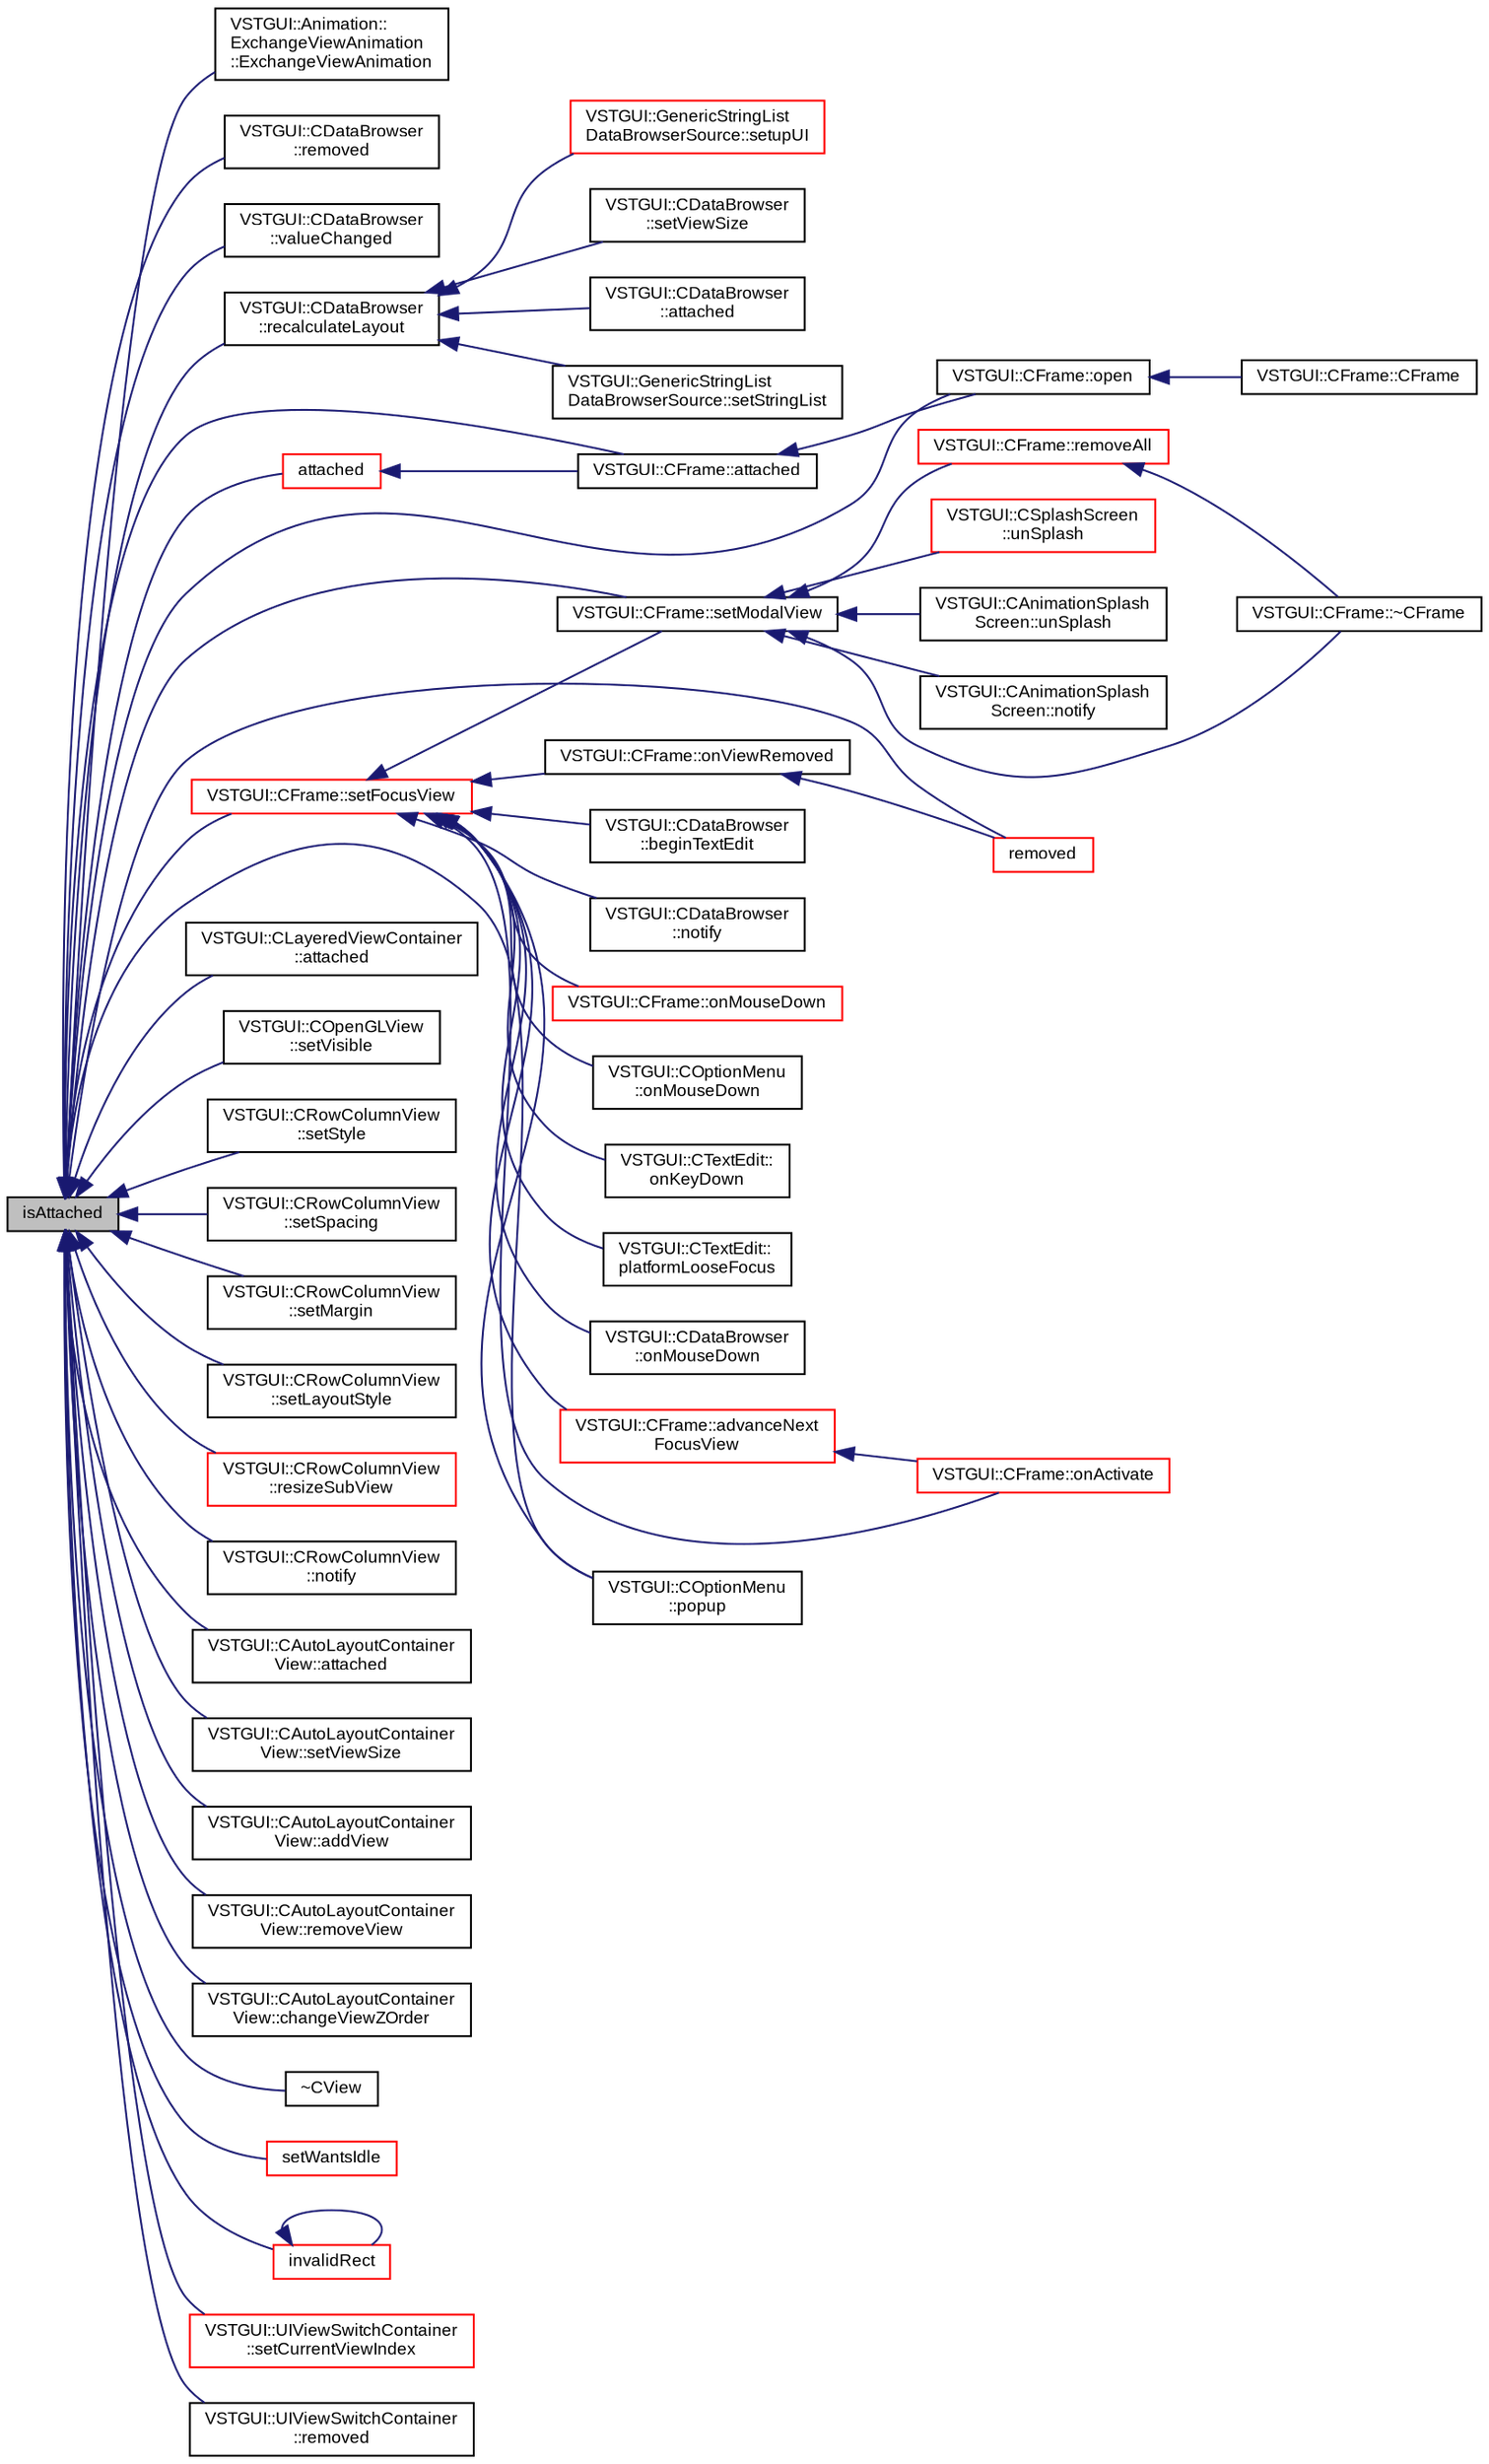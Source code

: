digraph "isAttached"
{
  bgcolor="transparent";
  edge [fontname="Arial",fontsize="9",labelfontname="Arial",labelfontsize="9"];
  node [fontname="Arial",fontsize="9",shape=record];
  rankdir="LR";
  Node1 [label="isAttached",height=0.2,width=0.4,color="black", fillcolor="grey75", style="filled" fontcolor="black"];
  Node1 -> Node2 [dir="back",color="midnightblue",fontsize="9",style="solid",fontname="Arial"];
  Node2 [label="VSTGUI::Animation::\lExchangeViewAnimation\l::ExchangeViewAnimation",height=0.2,width=0.4,color="black",URL="$class_v_s_t_g_u_i_1_1_animation_1_1_exchange_view_animation.html#ab056dfd92492a3566d61f0e150d02ff2"];
  Node1 -> Node3 [dir="back",color="midnightblue",fontsize="9",style="solid",fontname="Arial"];
  Node3 [label="VSTGUI::CDataBrowser\l::removed",height=0.2,width=0.4,color="black",URL="$class_v_s_t_g_u_i_1_1_c_data_browser.html#a49265b3f3a104df683a4fb5867d09555",tooltip="view is removed from parent view "];
  Node1 -> Node4 [dir="back",color="midnightblue",fontsize="9",style="solid",fontname="Arial"];
  Node4 [label="VSTGUI::CDataBrowser\l::valueChanged",height=0.2,width=0.4,color="black",URL="$class_v_s_t_g_u_i_1_1_c_data_browser.html#a9e11979012090b0ff41c3f59aef6023d"];
  Node1 -> Node5 [dir="back",color="midnightblue",fontsize="9",style="solid",fontname="Arial"];
  Node5 [label="VSTGUI::CDataBrowser\l::recalculateLayout",height=0.2,width=0.4,color="black",URL="$class_v_s_t_g_u_i_1_1_c_data_browser.html#adf67dfd47fb9d3c6051cd43cc8542cba",tooltip="trigger recalculation, call if numRows or numColumns changed "];
  Node5 -> Node6 [dir="back",color="midnightblue",fontsize="9",style="solid",fontname="Arial"];
  Node6 [label="VSTGUI::CDataBrowser\l::setViewSize",height=0.2,width=0.4,color="black",URL="$class_v_s_t_g_u_i_1_1_c_data_browser.html#aaebdc2090c8ebee6be423c64ab69bf64",tooltip="set views size "];
  Node5 -> Node7 [dir="back",color="midnightblue",fontsize="9",style="solid",fontname="Arial"];
  Node7 [label="VSTGUI::CDataBrowser\l::attached",height=0.2,width=0.4,color="black",URL="$class_v_s_t_g_u_i_1_1_c_data_browser.html#a80b16ccff7902bff173730d061e83c0b",tooltip="view is attached to a parent view "];
  Node5 -> Node8 [dir="back",color="midnightblue",fontsize="9",style="solid",fontname="Arial"];
  Node8 [label="VSTGUI::GenericStringList\lDataBrowserSource::setStringList",height=0.2,width=0.4,color="black",URL="$class_v_s_t_g_u_i_1_1_generic_string_list_data_browser_source.html#ac537efd7150927a0db0ad19e51ab5dc3"];
  Node5 -> Node9 [dir="back",color="midnightblue",fontsize="9",style="solid",fontname="Arial"];
  Node9 [label="VSTGUI::GenericStringList\lDataBrowserSource::setupUI",height=0.2,width=0.4,color="red",URL="$class_v_s_t_g_u_i_1_1_generic_string_list_data_browser_source.html#a0ded9328c60d5289e6f644d6b85fdb06"];
  Node1 -> Node10 [dir="back",color="midnightblue",fontsize="9",style="solid",fontname="Arial"];
  Node10 [label="VSTGUI::CFrame::open",height=0.2,width=0.4,color="black",URL="$class_v_s_t_g_u_i_1_1_c_frame.html#a5a0cd6b1b28a807a5b6bcf1a1ad8cff8"];
  Node10 -> Node11 [dir="back",color="midnightblue",fontsize="9",style="solid",fontname="Arial"];
  Node11 [label="VSTGUI::CFrame::CFrame",height=0.2,width=0.4,color="black",URL="$class_v_s_t_g_u_i_1_1_c_frame.html#a13958c1a3cae051f6bd425bd39af21bc"];
  Node1 -> Node12 [dir="back",color="midnightblue",fontsize="9",style="solid",fontname="Arial"];
  Node12 [label="VSTGUI::CFrame::attached",height=0.2,width=0.4,color="black",URL="$class_v_s_t_g_u_i_1_1_c_frame.html#a80b16ccff7902bff173730d061e83c0b",tooltip="view is attached to a parent view "];
  Node12 -> Node10 [dir="back",color="midnightblue",fontsize="9",style="solid",fontname="Arial"];
  Node1 -> Node13 [dir="back",color="midnightblue",fontsize="9",style="solid",fontname="Arial"];
  Node13 [label="VSTGUI::CFrame::setModalView",height=0.2,width=0.4,color="black",URL="$class_v_s_t_g_u_i_1_1_c_frame.html#a8702ff2f7885f8d7a93bde675d32f1dc"];
  Node13 -> Node14 [dir="back",color="midnightblue",fontsize="9",style="solid",fontname="Arial"];
  Node14 [label="VSTGUI::CFrame::~CFrame",height=0.2,width=0.4,color="black",URL="$class_v_s_t_g_u_i_1_1_c_frame.html#ad1bf70520cdd1e1663d122f8a84d017b"];
  Node13 -> Node15 [dir="back",color="midnightblue",fontsize="9",style="solid",fontname="Arial"];
  Node15 [label="VSTGUI::CFrame::removeAll",height=0.2,width=0.4,color="red",URL="$class_v_s_t_g_u_i_1_1_c_frame.html#a58740e67e93e5e4e275439ae9f6a3c80",tooltip="remove all child views "];
  Node15 -> Node14 [dir="back",color="midnightblue",fontsize="9",style="solid",fontname="Arial"];
  Node13 -> Node16 [dir="back",color="midnightblue",fontsize="9",style="solid",fontname="Arial"];
  Node16 [label="VSTGUI::CSplashScreen\l::unSplash",height=0.2,width=0.4,color="red",URL="$class_v_s_t_g_u_i_1_1_c_splash_screen.html#aa78e227bab14a431ebf84d338439b02b"];
  Node13 -> Node17 [dir="back",color="midnightblue",fontsize="9",style="solid",fontname="Arial"];
  Node17 [label="VSTGUI::CAnimationSplash\lScreen::unSplash",height=0.2,width=0.4,color="black",URL="$class_v_s_t_g_u_i_1_1_c_animation_splash_screen.html#aa78e227bab14a431ebf84d338439b02b"];
  Node13 -> Node18 [dir="back",color="midnightblue",fontsize="9",style="solid",fontname="Arial"];
  Node18 [label="VSTGUI::CAnimationSplash\lScreen::notify",height=0.2,width=0.4,color="black",URL="$class_v_s_t_g_u_i_1_1_c_animation_splash_screen.html#a15414e56ad0060f4b50f81ff44ad2a3e"];
  Node1 -> Node19 [dir="back",color="midnightblue",fontsize="9",style="solid",fontname="Arial"];
  Node19 [label="VSTGUI::CFrame::setFocusView",height=0.2,width=0.4,color="red",URL="$class_v_s_t_g_u_i_1_1_c_frame.html#af51b9124a814e6fd82fb4680ac58cff3"];
  Node19 -> Node20 [dir="back",color="midnightblue",fontsize="9",style="solid",fontname="Arial"];
  Node20 [label="VSTGUI::CDataBrowser\l::onMouseDown",height=0.2,width=0.4,color="black",URL="$class_v_s_t_g_u_i_1_1_c_data_browser.html#af5e4151d575380ad56bf87893631f03d",tooltip="called when a mouse down event occurs "];
  Node19 -> Node21 [dir="back",color="midnightblue",fontsize="9",style="solid",fontname="Arial"];
  Node21 [label="VSTGUI::CDataBrowser\l::beginTextEdit",height=0.2,width=0.4,color="black",URL="$class_v_s_t_g_u_i_1_1_c_data_browser.html#af132c21a2b263d779de2ed53b400da22",tooltip="starts a text edit for a cell "];
  Node19 -> Node22 [dir="back",color="midnightblue",fontsize="9",style="solid",fontname="Arial"];
  Node22 [label="VSTGUI::CDataBrowser\l::notify",height=0.2,width=0.4,color="black",URL="$class_v_s_t_g_u_i_1_1_c_data_browser.html#a15414e56ad0060f4b50f81ff44ad2a3e"];
  Node19 -> Node23 [dir="back",color="midnightblue",fontsize="9",style="solid",fontname="Arial"];
  Node23 [label="VSTGUI::CFrame::onMouseDown",height=0.2,width=0.4,color="red",URL="$class_v_s_t_g_u_i_1_1_c_frame.html#af5e4151d575380ad56bf87893631f03d",tooltip="called when a mouse down event occurs "];
  Node19 -> Node13 [dir="back",color="midnightblue",fontsize="9",style="solid",fontname="Arial"];
  Node19 -> Node24 [dir="back",color="midnightblue",fontsize="9",style="solid",fontname="Arial"];
  Node24 [label="VSTGUI::CFrame::onViewRemoved",height=0.2,width=0.4,color="black",URL="$class_v_s_t_g_u_i_1_1_c_frame.html#a062fdd8e28c1cbaeffa9e5ce6ca8f5ec"];
  Node24 -> Node25 [dir="back",color="midnightblue",fontsize="9",style="solid",fontname="Arial"];
  Node25 [label="removed",height=0.2,width=0.4,color="red",URL="$class_v_s_t_g_u_i_1_1_c_view.html#a49265b3f3a104df683a4fb5867d09555",tooltip="view is removed from parent view "];
  Node19 -> Node26 [dir="back",color="midnightblue",fontsize="9",style="solid",fontname="Arial"];
  Node26 [label="VSTGUI::CFrame::advanceNext\lFocusView",height=0.2,width=0.4,color="red",URL="$class_v_s_t_g_u_i_1_1_c_frame.html#a073394468f30821dc263cd47a845adce"];
  Node26 -> Node27 [dir="back",color="midnightblue",fontsize="9",style="solid",fontname="Arial"];
  Node27 [label="VSTGUI::CFrame::onActivate",height=0.2,width=0.4,color="red",URL="$class_v_s_t_g_u_i_1_1_c_frame.html#aa5f22633746119816576e24fa9698978",tooltip="called when the platform view/window is activated/deactivated "];
  Node19 -> Node27 [dir="back",color="midnightblue",fontsize="9",style="solid",fontname="Arial"];
  Node19 -> Node28 [dir="back",color="midnightblue",fontsize="9",style="solid",fontname="Arial"];
  Node28 [label="VSTGUI::COptionMenu\l::popup",height=0.2,width=0.4,color="black",URL="$class_v_s_t_g_u_i_1_1_c_option_menu.html#a4f4bb4ba2aa2b7a347f9de2c3da1a265",tooltip="pops up menu at frameLocation "];
  Node19 -> Node29 [dir="back",color="midnightblue",fontsize="9",style="solid",fontname="Arial"];
  Node29 [label="VSTGUI::COptionMenu\l::onMouseDown",height=0.2,width=0.4,color="black",URL="$class_v_s_t_g_u_i_1_1_c_option_menu.html#af5e4151d575380ad56bf87893631f03d",tooltip="called when a mouse down event occurs "];
  Node19 -> Node30 [dir="back",color="midnightblue",fontsize="9",style="solid",fontname="Arial"];
  Node30 [label="VSTGUI::CTextEdit::\lonKeyDown",height=0.2,width=0.4,color="black",URL="$class_v_s_t_g_u_i_1_1_c_text_edit.html#ab3e92822dfb33fc98af5cc4d4d65768d",tooltip="called if a key down event occurs and this view has focus "];
  Node19 -> Node31 [dir="back",color="midnightblue",fontsize="9",style="solid",fontname="Arial"];
  Node31 [label="VSTGUI::CTextEdit::\lplatformLooseFocus",height=0.2,width=0.4,color="black",URL="$class_v_s_t_g_u_i_1_1_c_text_edit.html#abdef00c2735f41a8e7e17036f3416306"];
  Node1 -> Node32 [dir="back",color="midnightblue",fontsize="9",style="solid",fontname="Arial"];
  Node32 [label="VSTGUI::CLayeredViewContainer\l::attached",height=0.2,width=0.4,color="black",URL="$class_v_s_t_g_u_i_1_1_c_layered_view_container.html#a80b16ccff7902bff173730d061e83c0b",tooltip="view is attached to a parent view "];
  Node1 -> Node33 [dir="back",color="midnightblue",fontsize="9",style="solid",fontname="Arial"];
  Node33 [label="VSTGUI::COpenGLView\l::setVisible",height=0.2,width=0.4,color="black",URL="$class_v_s_t_g_u_i_1_1_c_open_g_l_view.html#ae7b11de49c83518bc4e91feb6c2e9b9f",tooltip="set visibility state "];
  Node1 -> Node28 [dir="back",color="midnightblue",fontsize="9",style="solid",fontname="Arial"];
  Node1 -> Node34 [dir="back",color="midnightblue",fontsize="9",style="solid",fontname="Arial"];
  Node34 [label="VSTGUI::CRowColumnView\l::setStyle",height=0.2,width=0.4,color="black",URL="$class_v_s_t_g_u_i_1_1_c_row_column_view.html#a711c104609272c5630d992a2aa12b653"];
  Node1 -> Node35 [dir="back",color="midnightblue",fontsize="9",style="solid",fontname="Arial"];
  Node35 [label="VSTGUI::CRowColumnView\l::setSpacing",height=0.2,width=0.4,color="black",URL="$class_v_s_t_g_u_i_1_1_c_row_column_view.html#a04736dc8adf5632e628ea88644498a5e"];
  Node1 -> Node36 [dir="back",color="midnightblue",fontsize="9",style="solid",fontname="Arial"];
  Node36 [label="VSTGUI::CRowColumnView\l::setMargin",height=0.2,width=0.4,color="black",URL="$class_v_s_t_g_u_i_1_1_c_row_column_view.html#a468a649668393d93bca4830d74c14b44"];
  Node1 -> Node37 [dir="back",color="midnightblue",fontsize="9",style="solid",fontname="Arial"];
  Node37 [label="VSTGUI::CRowColumnView\l::setLayoutStyle",height=0.2,width=0.4,color="black",URL="$class_v_s_t_g_u_i_1_1_c_row_column_view.html#a2c0f4707eb103811cdebaaf3fe25a323"];
  Node1 -> Node38 [dir="back",color="midnightblue",fontsize="9",style="solid",fontname="Arial"];
  Node38 [label="VSTGUI::CRowColumnView\l::resizeSubView",height=0.2,width=0.4,color="red",URL="$class_v_s_t_g_u_i_1_1_c_row_column_view.html#a0fefdf6fe81e54814252ae986cc66bd3"];
  Node1 -> Node39 [dir="back",color="midnightblue",fontsize="9",style="solid",fontname="Arial"];
  Node39 [label="VSTGUI::CRowColumnView\l::notify",height=0.2,width=0.4,color="black",URL="$class_v_s_t_g_u_i_1_1_c_row_column_view.html#a15414e56ad0060f4b50f81ff44ad2a3e"];
  Node1 -> Node40 [dir="back",color="midnightblue",fontsize="9",style="solid",fontname="Arial"];
  Node40 [label="VSTGUI::CAutoLayoutContainer\lView::attached",height=0.2,width=0.4,color="black",URL="$class_v_s_t_g_u_i_1_1_c_auto_layout_container_view.html#a80b16ccff7902bff173730d061e83c0b",tooltip="view is attached to a parent view "];
  Node1 -> Node41 [dir="back",color="midnightblue",fontsize="9",style="solid",fontname="Arial"];
  Node41 [label="VSTGUI::CAutoLayoutContainer\lView::setViewSize",height=0.2,width=0.4,color="black",URL="$class_v_s_t_g_u_i_1_1_c_auto_layout_container_view.html#ada1ffb857aa147620f2d01522b37569d",tooltip="set views size "];
  Node1 -> Node42 [dir="back",color="midnightblue",fontsize="9",style="solid",fontname="Arial"];
  Node42 [label="VSTGUI::CAutoLayoutContainer\lView::addView",height=0.2,width=0.4,color="black",URL="$class_v_s_t_g_u_i_1_1_c_auto_layout_container_view.html#a5bf9c24c3fa1c7b4596596d29e0cc4ae",tooltip="add a child view "];
  Node1 -> Node43 [dir="back",color="midnightblue",fontsize="9",style="solid",fontname="Arial"];
  Node43 [label="VSTGUI::CAutoLayoutContainer\lView::removeView",height=0.2,width=0.4,color="black",URL="$class_v_s_t_g_u_i_1_1_c_auto_layout_container_view.html#a0a4c38fc43ad87d5ef21f0e7361d4f25",tooltip="remove a child view "];
  Node1 -> Node44 [dir="back",color="midnightblue",fontsize="9",style="solid",fontname="Arial"];
  Node44 [label="VSTGUI::CAutoLayoutContainer\lView::changeViewZOrder",height=0.2,width=0.4,color="black",URL="$class_v_s_t_g_u_i_1_1_c_auto_layout_container_view.html#a50a1bd3ed0f31aaef74b686b0089ba44",tooltip="change view z order position "];
  Node1 -> Node45 [dir="back",color="midnightblue",fontsize="9",style="solid",fontname="Arial"];
  Node45 [label="~CView",height=0.2,width=0.4,color="black",URL="$class_v_s_t_g_u_i_1_1_c_view.html#a2a1fa017c2ff48df1c459666fc536ba9"];
  Node1 -> Node46 [dir="back",color="midnightblue",fontsize="9",style="solid",fontname="Arial"];
  Node46 [label="setWantsIdle",height=0.2,width=0.4,color="red",URL="$class_v_s_t_g_u_i_1_1_c_view.html#a64f9a979179ef477a40cdef10243a03d",tooltip="enable/disable onIdle() callback "];
  Node1 -> Node47 [dir="back",color="midnightblue",fontsize="9",style="solid",fontname="Arial"];
  Node47 [label="attached",height=0.2,width=0.4,color="red",URL="$class_v_s_t_g_u_i_1_1_c_view.html#a80b16ccff7902bff173730d061e83c0b",tooltip="view is attached to a parent view "];
  Node47 -> Node12 [dir="back",color="midnightblue",fontsize="9",style="solid",fontname="Arial"];
  Node1 -> Node25 [dir="back",color="midnightblue",fontsize="9",style="solid",fontname="Arial"];
  Node1 -> Node48 [dir="back",color="midnightblue",fontsize="9",style="solid",fontname="Arial"];
  Node48 [label="invalidRect",height=0.2,width=0.4,color="red",URL="$class_v_s_t_g_u_i_1_1_c_view.html#ad414ba3d5e64f9fdc11309e05266ffcf",tooltip="mark rect as invalid "];
  Node48 -> Node48 [dir="back",color="midnightblue",fontsize="9",style="solid",fontname="Arial"];
  Node1 -> Node49 [dir="back",color="midnightblue",fontsize="9",style="solid",fontname="Arial"];
  Node49 [label="VSTGUI::UIViewSwitchContainer\l::setCurrentViewIndex",height=0.2,width=0.4,color="red",URL="$class_v_s_t_g_u_i_1_1_u_i_view_switch_container.html#ad3561a0c13cf9120d316e062da592eaa"];
  Node1 -> Node50 [dir="back",color="midnightblue",fontsize="9",style="solid",fontname="Arial"];
  Node50 [label="VSTGUI::UIViewSwitchContainer\l::removed",height=0.2,width=0.4,color="black",URL="$class_v_s_t_g_u_i_1_1_u_i_view_switch_container.html#a49265b3f3a104df683a4fb5867d09555",tooltip="view is removed from parent view "];
}
